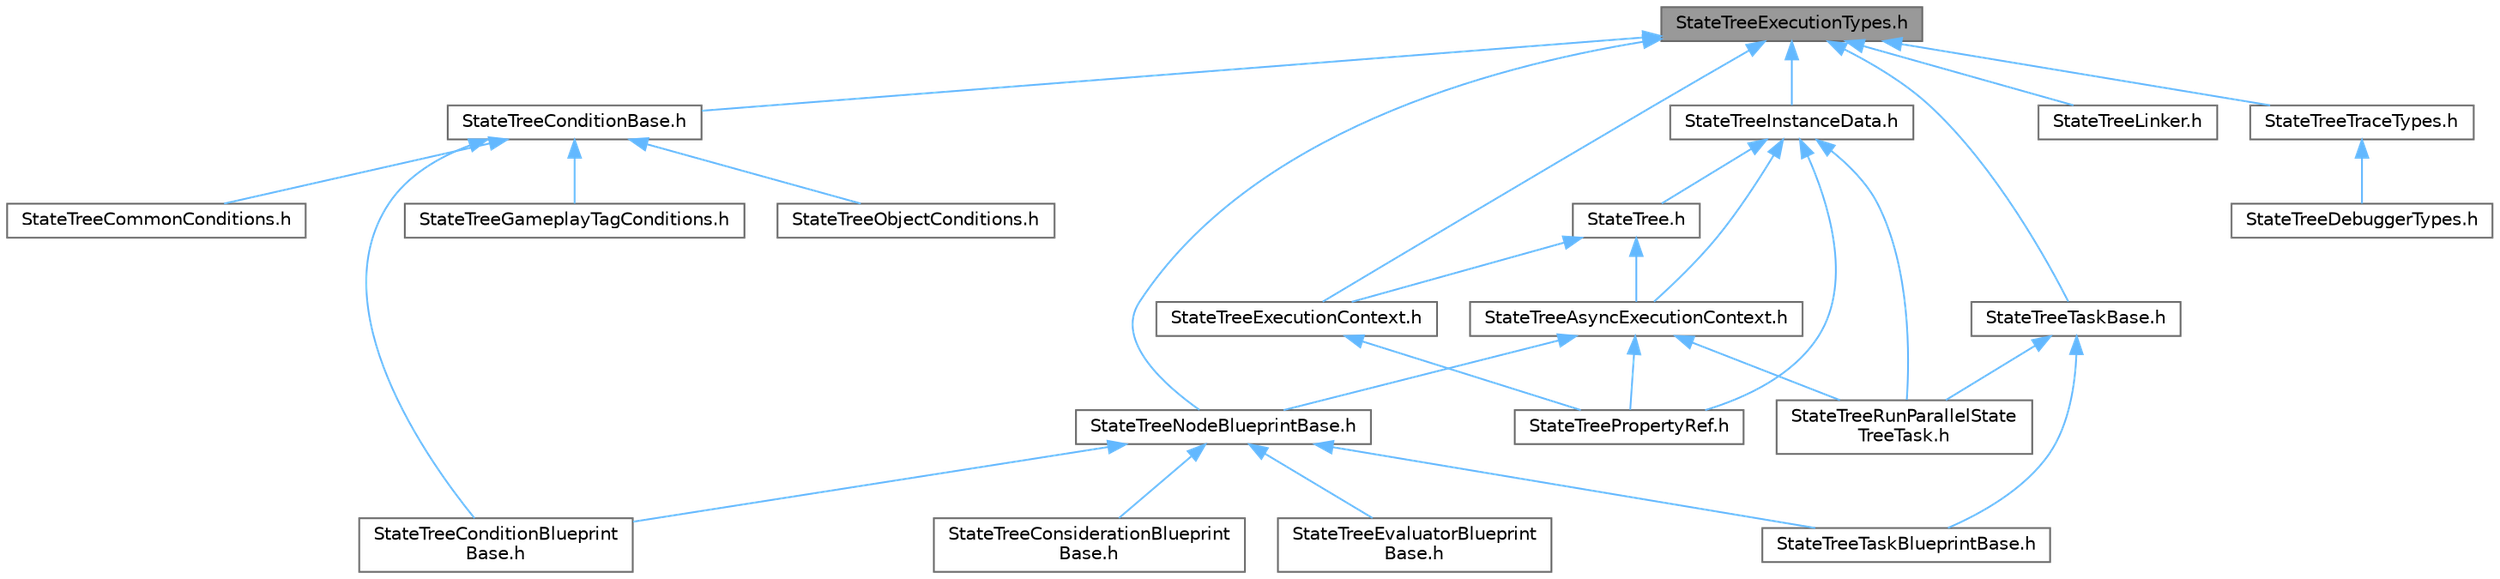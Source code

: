 digraph "StateTreeExecutionTypes.h"
{
 // INTERACTIVE_SVG=YES
 // LATEX_PDF_SIZE
  bgcolor="transparent";
  edge [fontname=Helvetica,fontsize=10,labelfontname=Helvetica,labelfontsize=10];
  node [fontname=Helvetica,fontsize=10,shape=box,height=0.2,width=0.4];
  Node1 [id="Node000001",label="StateTreeExecutionTypes.h",height=0.2,width=0.4,color="gray40", fillcolor="grey60", style="filled", fontcolor="black",tooltip=" "];
  Node1 -> Node2 [id="edge1_Node000001_Node000002",dir="back",color="steelblue1",style="solid",tooltip=" "];
  Node2 [id="Node000002",label="StateTreeConditionBase.h",height=0.2,width=0.4,color="grey40", fillcolor="white", style="filled",URL="$d0/d2b/StateTreeConditionBase_8h.html",tooltip=" "];
  Node2 -> Node3 [id="edge2_Node000002_Node000003",dir="back",color="steelblue1",style="solid",tooltip=" "];
  Node3 [id="Node000003",label="StateTreeCommonConditions.h",height=0.2,width=0.4,color="grey40", fillcolor="white", style="filled",URL="$d8/dec/StateTreeCommonConditions_8h.html",tooltip=" "];
  Node2 -> Node4 [id="edge3_Node000002_Node000004",dir="back",color="steelblue1",style="solid",tooltip=" "];
  Node4 [id="Node000004",label="StateTreeConditionBlueprint\lBase.h",height=0.2,width=0.4,color="grey40", fillcolor="white", style="filled",URL="$d2/dd4/StateTreeConditionBlueprintBase_8h.html",tooltip=" "];
  Node2 -> Node5 [id="edge4_Node000002_Node000005",dir="back",color="steelblue1",style="solid",tooltip=" "];
  Node5 [id="Node000005",label="StateTreeGameplayTagConditions.h",height=0.2,width=0.4,color="grey40", fillcolor="white", style="filled",URL="$db/d7a/StateTreeGameplayTagConditions_8h.html",tooltip=" "];
  Node2 -> Node6 [id="edge5_Node000002_Node000006",dir="back",color="steelblue1",style="solid",tooltip=" "];
  Node6 [id="Node000006",label="StateTreeObjectConditions.h",height=0.2,width=0.4,color="grey40", fillcolor="white", style="filled",URL="$d6/d9e/StateTreeObjectConditions_8h.html",tooltip=" "];
  Node1 -> Node7 [id="edge6_Node000001_Node000007",dir="back",color="steelblue1",style="solid",tooltip=" "];
  Node7 [id="Node000007",label="StateTreeExecutionContext.h",height=0.2,width=0.4,color="grey40", fillcolor="white", style="filled",URL="$d0/d75/StateTreeExecutionContext_8h.html",tooltip=" "];
  Node7 -> Node8 [id="edge7_Node000007_Node000008",dir="back",color="steelblue1",style="solid",tooltip=" "];
  Node8 [id="Node000008",label="StateTreePropertyRef.h",height=0.2,width=0.4,color="grey40", fillcolor="white", style="filled",URL="$dd/dae/StateTreePropertyRef_8h.html",tooltip=" "];
  Node1 -> Node9 [id="edge8_Node000001_Node000009",dir="back",color="steelblue1",style="solid",tooltip=" "];
  Node9 [id="Node000009",label="StateTreeInstanceData.h",height=0.2,width=0.4,color="grey40", fillcolor="white", style="filled",URL="$de/da1/StateTreeInstanceData_8h.html",tooltip=" "];
  Node9 -> Node10 [id="edge9_Node000009_Node000010",dir="back",color="steelblue1",style="solid",tooltip=" "];
  Node10 [id="Node000010",label="StateTree.h",height=0.2,width=0.4,color="grey40", fillcolor="white", style="filled",URL="$de/d30/StateTree_8h.html",tooltip=" "];
  Node10 -> Node11 [id="edge10_Node000010_Node000011",dir="back",color="steelblue1",style="solid",tooltip=" "];
  Node11 [id="Node000011",label="StateTreeAsyncExecutionContext.h",height=0.2,width=0.4,color="grey40", fillcolor="white", style="filled",URL="$dd/d7b/StateTreeAsyncExecutionContext_8h.html",tooltip=" "];
  Node11 -> Node12 [id="edge11_Node000011_Node000012",dir="back",color="steelblue1",style="solid",tooltip=" "];
  Node12 [id="Node000012",label="StateTreeNodeBlueprintBase.h",height=0.2,width=0.4,color="grey40", fillcolor="white", style="filled",URL="$d8/d2c/StateTreeNodeBlueprintBase_8h.html",tooltip=" "];
  Node12 -> Node4 [id="edge12_Node000012_Node000004",dir="back",color="steelblue1",style="solid",tooltip=" "];
  Node12 -> Node13 [id="edge13_Node000012_Node000013",dir="back",color="steelblue1",style="solid",tooltip=" "];
  Node13 [id="Node000013",label="StateTreeConsiderationBlueprint\lBase.h",height=0.2,width=0.4,color="grey40", fillcolor="white", style="filled",URL="$db/d4a/StateTreeConsiderationBlueprintBase_8h.html",tooltip=" "];
  Node12 -> Node14 [id="edge14_Node000012_Node000014",dir="back",color="steelblue1",style="solid",tooltip=" "];
  Node14 [id="Node000014",label="StateTreeEvaluatorBlueprint\lBase.h",height=0.2,width=0.4,color="grey40", fillcolor="white", style="filled",URL="$d1/dd7/StateTreeEvaluatorBlueprintBase_8h.html",tooltip=" "];
  Node12 -> Node15 [id="edge15_Node000012_Node000015",dir="back",color="steelblue1",style="solid",tooltip=" "];
  Node15 [id="Node000015",label="StateTreeTaskBlueprintBase.h",height=0.2,width=0.4,color="grey40", fillcolor="white", style="filled",URL="$db/d6a/StateTreeTaskBlueprintBase_8h.html",tooltip=" "];
  Node11 -> Node8 [id="edge16_Node000011_Node000008",dir="back",color="steelblue1",style="solid",tooltip=" "];
  Node11 -> Node16 [id="edge17_Node000011_Node000016",dir="back",color="steelblue1",style="solid",tooltip=" "];
  Node16 [id="Node000016",label="StateTreeRunParallelState\lTreeTask.h",height=0.2,width=0.4,color="grey40", fillcolor="white", style="filled",URL="$d0/d11/StateTreeRunParallelStateTreeTask_8h.html",tooltip=" "];
  Node10 -> Node7 [id="edge18_Node000010_Node000007",dir="back",color="steelblue1",style="solid",tooltip=" "];
  Node9 -> Node11 [id="edge19_Node000009_Node000011",dir="back",color="steelblue1",style="solid",tooltip=" "];
  Node9 -> Node8 [id="edge20_Node000009_Node000008",dir="back",color="steelblue1",style="solid",tooltip=" "];
  Node9 -> Node16 [id="edge21_Node000009_Node000016",dir="back",color="steelblue1",style="solid",tooltip=" "];
  Node1 -> Node17 [id="edge22_Node000001_Node000017",dir="back",color="steelblue1",style="solid",tooltip=" "];
  Node17 [id="Node000017",label="StateTreeLinker.h",height=0.2,width=0.4,color="grey40", fillcolor="white", style="filled",URL="$de/d02/StateTreeLinker_8h.html",tooltip=" "];
  Node1 -> Node12 [id="edge23_Node000001_Node000012",dir="back",color="steelblue1",style="solid",tooltip=" "];
  Node1 -> Node18 [id="edge24_Node000001_Node000018",dir="back",color="steelblue1",style="solid",tooltip=" "];
  Node18 [id="Node000018",label="StateTreeTaskBase.h",height=0.2,width=0.4,color="grey40", fillcolor="white", style="filled",URL="$d6/dfb/StateTreeTaskBase_8h.html",tooltip=" "];
  Node18 -> Node16 [id="edge25_Node000018_Node000016",dir="back",color="steelblue1",style="solid",tooltip=" "];
  Node18 -> Node15 [id="edge26_Node000018_Node000015",dir="back",color="steelblue1",style="solid",tooltip=" "];
  Node1 -> Node19 [id="edge27_Node000001_Node000019",dir="back",color="steelblue1",style="solid",tooltip=" "];
  Node19 [id="Node000019",label="StateTreeTraceTypes.h",height=0.2,width=0.4,color="grey40", fillcolor="white", style="filled",URL="$dd/d43/StateTreeTraceTypes_8h.html",tooltip=" "];
  Node19 -> Node20 [id="edge28_Node000019_Node000020",dir="back",color="steelblue1",style="solid",tooltip=" "];
  Node20 [id="Node000020",label="StateTreeDebuggerTypes.h",height=0.2,width=0.4,color="grey40", fillcolor="white", style="filled",URL="$d3/d14/StateTreeDebuggerTypes_8h.html",tooltip=" "];
}
